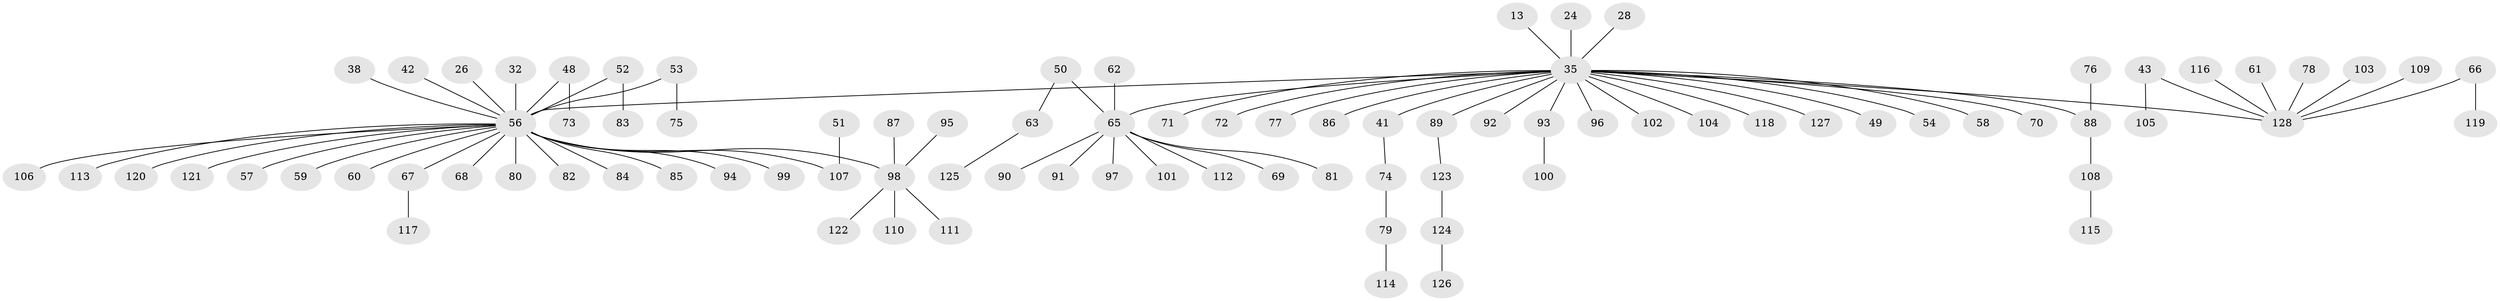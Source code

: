 // original degree distribution, {3: 0.0546875, 12: 0.0078125, 8: 0.015625, 6: 0.0078125, 26: 0.0078125, 4: 0.046875, 9: 0.0078125, 2: 0.1953125, 1: 0.640625, 5: 0.015625}
// Generated by graph-tools (version 1.1) at 2025/51/03/04/25 21:51:05]
// undirected, 89 vertices, 88 edges
graph export_dot {
graph [start="1"]
  node [color=gray90,style=filled];
  13;
  24;
  26;
  28;
  32;
  35 [super="+2+5+9"];
  38;
  41;
  42;
  43;
  48;
  49;
  50;
  51;
  52;
  53;
  54;
  56 [super="+10+23+17"];
  57 [super="+27"];
  58;
  59;
  60;
  61;
  62;
  63;
  65 [super="+11+64+44+45+55"];
  66;
  67 [super="+8+12"];
  68;
  69;
  70;
  71;
  72 [super="+18+22"];
  73;
  74;
  75;
  76;
  77;
  78;
  79;
  80;
  81;
  82;
  83;
  84;
  85;
  86;
  87;
  88 [super="+40"];
  89;
  90;
  91;
  92;
  93;
  94;
  95;
  96 [super="+34"];
  97;
  98 [super="+36+46"];
  99;
  100;
  101;
  102;
  103;
  104;
  105;
  106 [super="+33"];
  107 [super="+19+30+31"];
  108;
  109;
  110;
  111;
  112;
  113;
  114;
  115;
  116;
  117;
  118 [super="+29+39"];
  119;
  120;
  121;
  122;
  123;
  124;
  125;
  126;
  127;
  128 [super="+37+14"];
  13 -- 35;
  24 -- 35;
  26 -- 56;
  28 -- 35;
  32 -- 56;
  35 -- 102;
  35 -- 71;
  35 -- 104;
  35 -- 41;
  35 -- 77;
  35 -- 93;
  35 -- 56 [weight=2];
  35 -- 49;
  35 -- 54;
  35 -- 89;
  35 -- 127;
  35 -- 70;
  35 -- 86;
  35 -- 58;
  35 -- 92;
  35 -- 65;
  35 -- 72;
  35 -- 118;
  35 -- 128;
  35 -- 96;
  35 -- 88;
  38 -- 56;
  41 -- 74;
  42 -- 56;
  43 -- 105;
  43 -- 128;
  48 -- 73;
  48 -- 56;
  50 -- 63;
  50 -- 65;
  51 -- 107;
  52 -- 83;
  52 -- 56;
  53 -- 75;
  53 -- 56;
  56 -- 80;
  56 -- 68;
  56 -- 82;
  56 -- 84;
  56 -- 120;
  56 -- 94;
  56 -- 99;
  56 -- 113;
  56 -- 121;
  56 -- 59;
  56 -- 60;
  56 -- 85;
  56 -- 67;
  56 -- 107;
  56 -- 57;
  56 -- 106;
  56 -- 98;
  61 -- 128;
  62 -- 65;
  63 -- 125;
  65 -- 90;
  65 -- 91;
  65 -- 81;
  65 -- 112;
  65 -- 97;
  65 -- 101;
  65 -- 69;
  66 -- 119;
  66 -- 128;
  67 -- 117;
  74 -- 79;
  76 -- 88;
  78 -- 128;
  79 -- 114;
  87 -- 98;
  88 -- 108;
  89 -- 123;
  93 -- 100;
  95 -- 98;
  98 -- 110;
  98 -- 111;
  98 -- 122;
  103 -- 128;
  108 -- 115;
  109 -- 128;
  116 -- 128;
  123 -- 124;
  124 -- 126;
}
